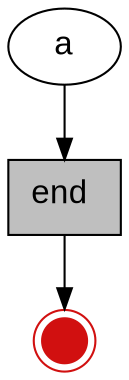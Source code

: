 digraph workflow {
edge [color="#000000"]
graph [bgcolor=transparent]


a [shape=ellipse; fontname="Arial"; fontsize=16; style=filled; color=black; fillcolor=white;]
terminal [shape=point; width=0.3; peripheries=2; style=filled; color="#d11010"; label=""]

1[label=<<FONT POINT-SIZE="16">end</FONT><FONT POINT-SIZE="10" COLOR="blue"> </FONT>>shape=box; fontname="Arial"; style=filled; color=black; fillcolor=gray75;]

a -> 1 ; 1 -> terminal



}
